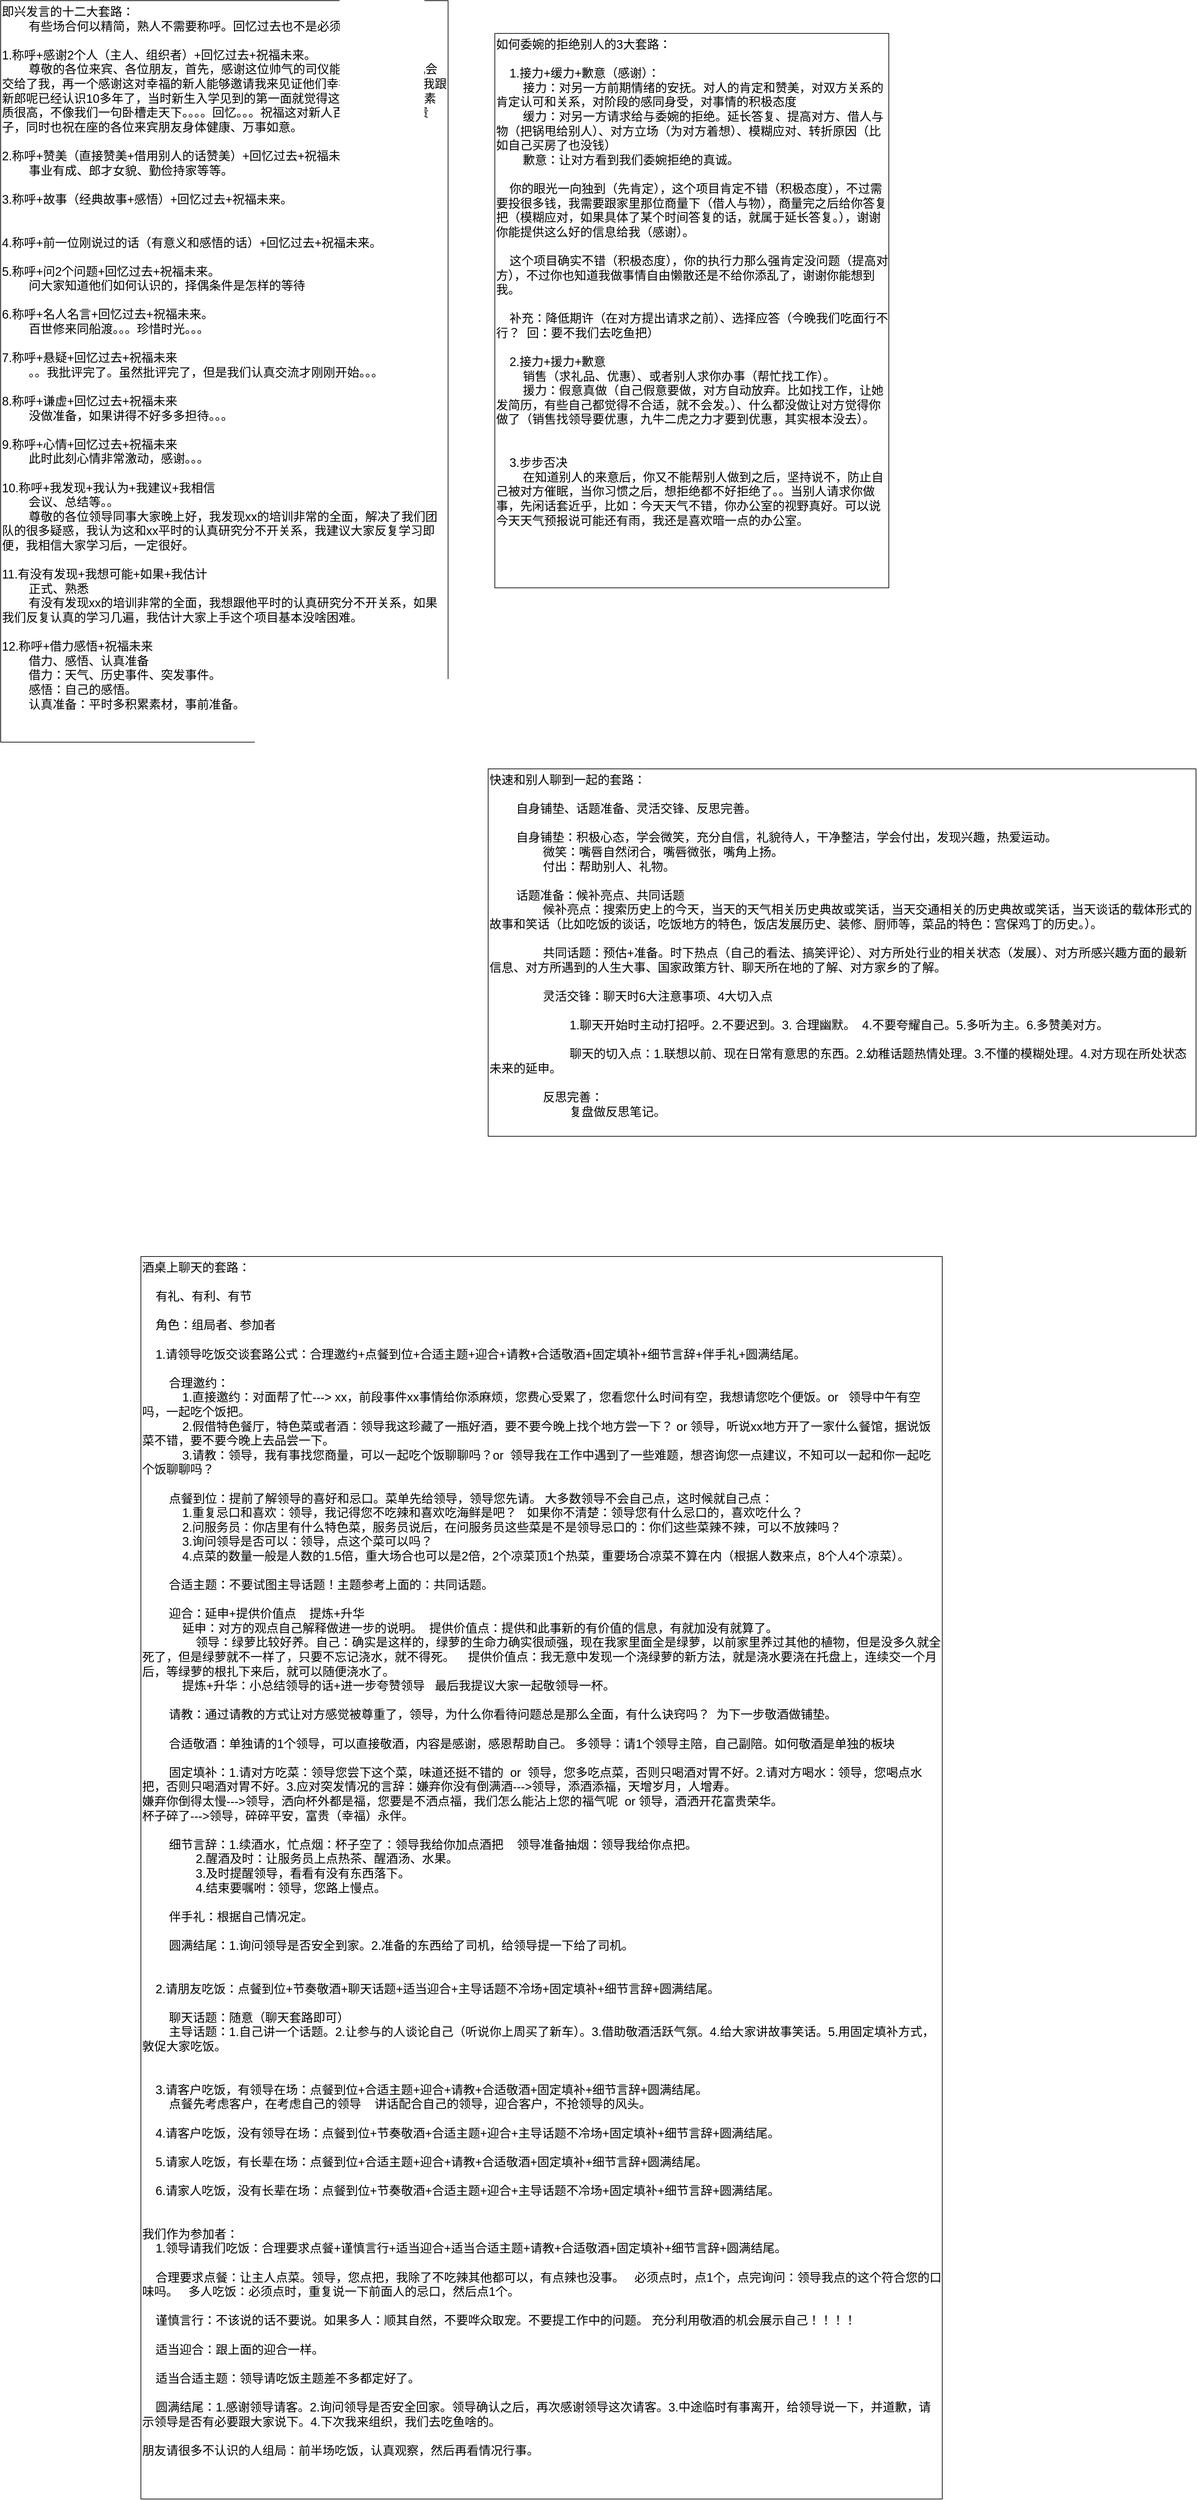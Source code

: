 <mxfile version="22.1.16" type="github">
  <diagram name="第 1 页" id="cnIUandqyFZ5Glk0gNJO">
    <mxGraphModel dx="1231" dy="485" grid="1" gridSize="10" guides="1" tooltips="1" connect="1" arrows="1" fold="1" page="1" pageScale="1" pageWidth="827" pageHeight="1169" math="0" shadow="0">
      <root>
        <mxCell id="0" />
        <mxCell id="1" parent="0" />
        <mxCell id="VJTlfqrWW2QYB_PkbTW--1" value="即兴发言的十二大套路：&lt;br&gt;&lt;span style=&quot;white-space: pre;&quot;&gt;&#x9;&lt;/span&gt;有些场合何以精简，熟人不需要称呼。回忆过去也不是必须的。&lt;br&gt;&lt;br&gt;1.称呼+感谢2个人（主人、组织者）+回忆过去+祝福未来。&lt;br&gt;&lt;span style=&quot;white-space: pre;&quot;&gt;&#x9;&lt;/span&gt;尊敬的各位来宾、各位朋友，首先，感谢这位帅气的司仪能把这么难得的机会交给了我，再一个感谢这对幸福的新人能够邀请我来见证他们幸福甜蜜的时刻，我跟新郎呢已经认识10多年了，当时新生入学见到的第一面就觉得这个人温文尔雅，素质很高，不像我们一句卧槽走天下。。。。回忆。。。祝福这对新人百年好合、早生贵子，同时也祝在座的各位来宾朋友身体健康、万事如意。&lt;br&gt;&lt;br&gt;2.称呼+赞美（直接赞美+借用别人的话赞美）+回忆过去+祝福未来。&lt;br&gt;&lt;span style=&quot;white-space: pre;&quot;&gt;&#x9;&lt;/span&gt;事业有成、郎才女貌、勤俭持家等等。&lt;br&gt;&lt;br&gt;3.称呼+故事（经典故事+感悟）+回忆过去+祝福未来。&lt;br&gt;&lt;span style=&quot;white-space: pre;&quot;&gt;&#x9;&lt;/span&gt;&lt;br&gt;&lt;br&gt;4.称呼+前一位刚说过的话（有意义和感悟的话）+回忆过去+祝福未来。&lt;br&gt;&lt;br&gt;5.称呼+问2个问题+回忆过去+祝福未来。&lt;br&gt;&lt;span style=&quot;white-space: pre;&quot;&gt;&#x9;&lt;/span&gt;问大家知道他们如何认识的，择偶条件是怎样的等待&lt;br&gt;&lt;br&gt;6.称呼+名人名言+回忆过去+祝福未来。&lt;br&gt;&lt;span style=&quot;white-space: pre;&quot;&gt;&#x9;&lt;/span&gt;百世修来同船渡。。。珍惜时光。。。&lt;br&gt;&lt;br&gt;7.称呼+悬疑+回忆过去+祝福未来&lt;br&gt;&lt;span style=&quot;white-space: pre;&quot;&gt;&lt;span style=&quot;white-space: pre;&quot;&gt;&#x9;&lt;/span&gt;。。我批评完了。虽然批评完了，但是我们认真交流才刚刚开始。。。&#x9;&lt;br&gt;&lt;/span&gt;&lt;br&gt;8.称呼+谦虚+回忆过去+祝福未来&lt;br&gt;&lt;span style=&quot;white-space: pre;&quot;&gt;&#x9;&lt;/span&gt;没做准备，如果讲得不好多多担待。。。&lt;br&gt;&lt;br&gt;9.称呼+心情+回忆过去+祝福未来&lt;br&gt;&lt;span style=&quot;white-space: pre;&quot;&gt;&#x9;&lt;/span&gt;此时此刻心情非常激动，感谢。。。&lt;br&gt;&lt;br&gt;10.称呼+我发现+我认为+我建议+我相信&lt;br&gt;&lt;span style=&quot;white-space: pre;&quot;&gt;&#x9;&lt;/span&gt;会议、总结等。。&lt;br&gt;&lt;span style=&quot;white-space: pre;&quot;&gt;&#x9;&lt;/span&gt;尊敬的各位领导同事大家晚上好，我发现xx的培训非常的全面，解决了我们团队的很多疑惑，我认为这和xx平时的认真研究分不开关系，我建议大家反复学习即便，我相信大家学习后，一定很好。&lt;br&gt;&lt;br&gt;11.有没有发现+我想可能+如果+我估计&lt;br&gt;&lt;span style=&quot;white-space: pre;&quot;&gt;&#x9;&lt;/span&gt;正式、熟悉&lt;br&gt;&lt;span style=&quot;white-space: pre;&quot;&gt;&#x9;&lt;/span&gt;有没有发现xx的培训非常的全面，我想跟他平时的认真研究分不开关系，如果我们反复认真的学习几遍，我估计大家上手这个项目基本没啥困难。&lt;br&gt;&lt;br&gt;12.称呼+借力感悟+祝福未来&lt;br&gt;&lt;span style=&quot;white-space: pre;&quot;&gt;&#x9;&lt;/span&gt;借力、感悟、认真准备&lt;br&gt;&lt;span style=&quot;white-space: pre;&quot;&gt;&#x9;&lt;/span&gt;借力：天气、历史事件、突发事件。&lt;br&gt;&lt;span style=&quot;white-space: pre;&quot;&gt;&#x9;&lt;/span&gt;感悟：自己的感悟。&lt;br&gt;&lt;span style=&quot;white-space: pre;&quot;&gt;&#x9;&lt;/span&gt;认真准备：平时多积累素材，事前准备。" style="rounded=0;whiteSpace=wrap;html=1;fontSize=18;align=left;verticalAlign=top;" parent="1" vertex="1">
          <mxGeometry y="290" width="670" height="1110" as="geometry" />
        </mxCell>
        <mxCell id="VJTlfqrWW2QYB_PkbTW--2" value="如何委婉的拒绝别人的3大套路：&lt;br&gt;&lt;br&gt;&lt;span style=&quot;&quot;&gt;&lt;span style=&quot;white-space: pre;&quot;&gt;&amp;nbsp;&amp;nbsp;&amp;nbsp;&amp;nbsp;&lt;/span&gt;&lt;/span&gt;1.接力+缓力+歉意（感谢）：&lt;br&gt;&lt;span style=&quot;&quot;&gt;&lt;span style=&quot;white-space: pre;&quot;&gt;&amp;nbsp;&amp;nbsp;&amp;nbsp;&amp;nbsp;&lt;/span&gt;&lt;/span&gt;&lt;span style=&quot;&quot;&gt;&lt;span style=&quot;white-space: pre;&quot;&gt;&amp;nbsp;&amp;nbsp;&amp;nbsp;&amp;nbsp;&lt;/span&gt;&lt;/span&gt;接力：对另一方前期情绪的安抚。对人的肯定和赞美，对双方关系的肯定认可和关系，对阶段的感同身受，对事情的积极态度&lt;br&gt;&lt;span style=&quot;&quot;&gt;&lt;span style=&quot;white-space: pre;&quot;&gt;&amp;nbsp;&amp;nbsp;&amp;nbsp;&amp;nbsp;&lt;/span&gt;&lt;/span&gt;&lt;span style=&quot;&quot;&gt;&lt;span style=&quot;white-space: pre;&quot;&gt;&amp;nbsp;&amp;nbsp;&amp;nbsp;&amp;nbsp;&lt;/span&gt;&lt;/span&gt;缓力：对另一方请求给与委婉的拒绝。延长答复、提高对方、借人与物（把锅甩给别人）、对方立场（为对方着想）、模糊应对、转折原因（比如自己买房了也没钱）&lt;br&gt;&lt;span style=&quot;&quot;&gt;&lt;span style=&quot;white-space: pre;&quot;&gt;&amp;nbsp;&amp;nbsp;&amp;nbsp;&amp;nbsp;&lt;/span&gt;&lt;/span&gt;&lt;span style=&quot;&quot;&gt;&lt;span style=&quot;white-space: pre;&quot;&gt;&amp;nbsp;&amp;nbsp;&amp;nbsp;&amp;nbsp;&lt;/span&gt;&lt;/span&gt;歉意：让对方看到我们委婉拒绝的真诚。&lt;br&gt;&lt;br&gt;&lt;span style=&quot;&quot;&gt;&lt;span style=&quot;white-space: pre;&quot;&gt;&amp;nbsp;&amp;nbsp;&amp;nbsp;&amp;nbsp;&lt;/span&gt;&lt;/span&gt;你的眼光一向独到（先肯定），这个项目肯定不错（积极态度），不过需要投很多钱，我需要跟家里那位商量下（借人与物），商量完之后给你答复把（模糊应对，如果具体了某个时间答复的话，就属于延长答复。），谢谢你能提供这么好的信息给我（感谢）。&lt;br&gt;&lt;br&gt;&lt;span style=&quot;&quot;&gt;&lt;span style=&quot;white-space: pre;&quot;&gt;&amp;nbsp;&amp;nbsp;&amp;nbsp;&amp;nbsp;&lt;/span&gt;&lt;/span&gt;这个项目确实不错（积极态度），你的执行力那么强肯定没问题（提高对方），不过你也知道我做事情自由懒散还是不给你添乱了，谢谢你能想到我。&lt;br&gt;&lt;span style=&quot;&quot;&gt;&lt;span style=&quot;white-space: pre;&quot;&gt;&amp;nbsp;&amp;nbsp;&amp;nbsp;&amp;nbsp;&lt;/span&gt;&lt;/span&gt;&lt;br&gt;&lt;span style=&quot;&quot;&gt;&lt;span style=&quot;white-space: pre;&quot;&gt;&amp;nbsp;&amp;nbsp;&amp;nbsp;&amp;nbsp;&lt;/span&gt;&lt;/span&gt;补充：降低期许（在对方提出请求之前）、选择应答（今晚我们吃面行不行？&amp;nbsp; 回：要不我们去吃鱼把）&lt;br&gt;&lt;br&gt;&lt;span style=&quot;&quot;&gt;&lt;span style=&quot;white-space: pre;&quot;&gt;&amp;nbsp;&amp;nbsp;&amp;nbsp;&amp;nbsp;&lt;/span&gt;&lt;/span&gt;2.接力+援力+歉意&lt;br&gt;&lt;span style=&quot;white-space: pre;&quot;&gt;&#x9;&lt;/span&gt;销售（求礼品、优惠）、或者别人求你办事（帮忙找工作）。&lt;br&gt;&lt;span style=&quot;white-space: pre;&quot;&gt;&#x9;&lt;/span&gt;援力：假意真做（自己假意要做，对方自动放弃。比如找工作，让她发简历，有些自己都觉得不合适，就不会发。）、什么都没做让对方觉得你做了（销售找领导要优惠，九牛二虎之力才要到优惠，其实根本没去）。&amp;nbsp;&lt;br&gt;&lt;br&gt;&lt;span style=&quot;&quot;&gt;&lt;span style=&quot;white-space: pre;&quot;&gt;&amp;nbsp;&amp;nbsp;&amp;nbsp;&amp;nbsp;&lt;/span&gt;&lt;/span&gt;&lt;br&gt;&lt;span style=&quot;&quot;&gt;&lt;span style=&quot;white-space: pre;&quot;&gt;&amp;nbsp;&amp;nbsp;&amp;nbsp;&amp;nbsp;3&lt;/span&gt;&lt;/span&gt;.步步否决&lt;br&gt;&lt;span style=&quot;white-space: pre;&quot;&gt;&#x9;&lt;/span&gt;在知道别人的来意后，你又不能帮别人做到之后，坚持说不，防止自己被对方催眠，当你习惯之后，想拒绝都不好拒绝了。。当别人请求你做事，先闲话套近乎，比如：今天天气不错，你办公室的视野真好。可以说今天天气预报说可能还有雨，我还是喜欢暗一点的办公室。" style="rounded=0;whiteSpace=wrap;html=1;fontSize=18;align=left;verticalAlign=top;" parent="1" vertex="1">
          <mxGeometry x="740" y="339" width="590" height="830" as="geometry" />
        </mxCell>
        <mxCell id="VJTlfqrWW2QYB_PkbTW--3" value="快速和别人聊到一起的套路：&lt;br&gt;&lt;br&gt;&lt;span style=&quot;white-space: pre;&quot;&gt;&#x9;&lt;/span&gt;自身铺垫、话题准备、灵活交锋、反思完善。&lt;br&gt;&lt;br&gt;&lt;span style=&quot;white-space: pre;&quot;&gt;&#x9;&lt;/span&gt;自身铺垫：积极心态，学会微笑，充分自信，礼貌待人，干净整洁，学会付出，发现兴趣，热爱运动。&lt;br&gt;&lt;span style=&quot;white-space: pre;&quot;&gt;&#x9;&lt;/span&gt;&lt;span style=&quot;white-space: pre;&quot;&gt;&#x9;&lt;/span&gt;微笑：嘴唇自然闭合，嘴唇微张，嘴角上扬。&lt;br&gt;&lt;span style=&quot;white-space: pre;&quot;&gt;&#x9;&lt;/span&gt;&lt;span style=&quot;white-space: pre;&quot;&gt;&#x9;&lt;/span&gt;付出：帮助别人、礼物。&lt;br&gt;&lt;span style=&quot;white-space: pre;&quot;&gt;&#x9;&lt;/span&gt;&lt;br&gt;&lt;span style=&quot;white-space: pre;&quot;&gt;&#x9;&lt;/span&gt;话题准备：候补亮点、共同话题&lt;br&gt;&lt;span style=&quot;white-space: pre;&quot;&gt;&#x9;&lt;/span&gt;&lt;span style=&quot;white-space: pre;&quot;&gt;&#x9;&lt;/span&gt;候补亮点：搜索历史上的今天，当天的天气相关历史典故或笑话，当天交通相关的历史典故或笑话，当天谈话的载体形式的故事和笑话（比如吃饭的谈话，吃饭地方的特色，饭店发展历史、装修、厨师等，菜品的特色：宫保鸡丁的历史。）。&lt;br&gt;&lt;span style=&quot;white-space: pre;&quot;&gt;&#x9;&lt;/span&gt;&lt;span style=&quot;white-space: pre;&quot;&gt;&#x9;&lt;/span&gt;&lt;br&gt;&lt;span style=&quot;white-space: pre;&quot;&gt;&#x9;&lt;/span&gt;&lt;span style=&quot;white-space: pre;&quot;&gt;&#x9;&lt;/span&gt;共同话题：预估+准备。时下热点（自己的看法、搞笑评论）、对方所处行业的相关状态（发展）、对方所感兴趣方面的最新信息、对方所遇到的人生大事、国家政策方针、聊天所在地的了解、对方家乡的了解。&lt;br&gt;&lt;br&gt;&lt;span style=&quot;white-space: pre;&quot;&gt;&#x9;&lt;/span&gt;&lt;span style=&quot;white-space: pre;&quot;&gt;&#x9;&lt;/span&gt;灵活交锋：聊天时6大注意事项、4大切入点&lt;br&gt;&lt;br&gt;&lt;span style=&quot;white-space: pre;&quot;&gt;&#x9;&lt;/span&gt;&lt;span style=&quot;white-space: pre;&quot;&gt;&#x9;&lt;/span&gt;&lt;span style=&quot;white-space: pre;&quot;&gt;&#x9;&lt;/span&gt;1.聊天开始时主动打招呼。2.不要迟到。3. 合理幽默。&amp;nbsp; 4.不要夸耀自己。5.多听为主。6.多赞美对方。&lt;br&gt;&lt;span style=&quot;white-space: pre;&quot;&gt;&#x9;&lt;/span&gt;&lt;span style=&quot;white-space: pre;&quot;&gt;&#x9;&lt;/span&gt;&lt;span style=&quot;white-space: pre;&quot;&gt;&#x9;&lt;/span&gt;&lt;br&gt;&lt;span style=&quot;white-space: pre;&quot;&gt;&#x9;&lt;/span&gt;&lt;span style=&quot;white-space: pre;&quot;&gt;&#x9;&lt;/span&gt;&lt;span style=&quot;white-space: pre;&quot;&gt;&#x9;&lt;/span&gt;聊天的切入点：1.联想以前、现在日常有意思的东西。2.幼稚话题热情处理。3.不懂的模糊处理。4.对方现在所处状态未来的延申。&lt;br&gt;&lt;br&gt;&lt;span style=&quot;white-space: pre;&quot;&gt;&#x9;&lt;/span&gt;&lt;span style=&quot;white-space: pre;&quot;&gt;&#x9;&lt;/span&gt;反思完善：&lt;br&gt;&lt;span style=&quot;white-space: pre;&quot;&gt;&#x9;&lt;/span&gt;&lt;span style=&quot;white-space: pre;&quot;&gt;&#x9;&lt;/span&gt;&lt;span style=&quot;white-space: pre;&quot;&gt;&#x9;&lt;/span&gt;复盘做反思笔记。" style="rounded=0;whiteSpace=wrap;html=1;fontSize=18;verticalAlign=top;align=left;" parent="1" vertex="1">
          <mxGeometry x="730" y="1440" width="1060" height="550" as="geometry" />
        </mxCell>
        <mxCell id="KGdDSe4qW5pxQLbg8G-k-1" value="酒桌上聊天的套路：&lt;br&gt;&lt;br&gt;&lt;span style=&quot;&quot;&gt;&lt;span style=&quot;&quot;&gt;&amp;nbsp;&amp;nbsp;&amp;nbsp;&amp;nbsp;&lt;/span&gt;&lt;/span&gt;有礼、有利、有节&lt;br&gt;&lt;br&gt;&lt;span style=&quot;&quot;&gt;&lt;span style=&quot;&quot;&gt;&amp;nbsp;&amp;nbsp;&amp;nbsp;&amp;nbsp;&lt;/span&gt;&lt;/span&gt;角色：组局者、参加者&lt;br&gt;&lt;br&gt;&lt;span style=&quot;&quot;&gt;&lt;span style=&quot;&quot;&gt;&amp;nbsp;&amp;nbsp;&amp;nbsp;&amp;nbsp;&lt;/span&gt;&lt;/span&gt;1.请领导吃饭交谈套路公式：合理邀约+点餐到位+合适主题+迎合+请教+合适敬酒+固定填补+细节言辞+伴手礼+圆满结尾。&lt;br&gt;&lt;br&gt;&lt;span style=&quot;&quot;&gt;&lt;span style=&quot;&quot;&gt;&amp;nbsp;&amp;nbsp;&amp;nbsp;&amp;nbsp;&lt;/span&gt;&lt;/span&gt;&lt;span style=&quot;&quot;&gt;&lt;span style=&quot;&quot;&gt;&amp;nbsp;&amp;nbsp;&amp;nbsp;&amp;nbsp;&lt;/span&gt;&lt;/span&gt;合理邀约：&lt;br&gt;&lt;span style=&quot;&quot;&gt;&lt;span style=&quot;&quot;&gt;&amp;nbsp;&amp;nbsp;&amp;nbsp;&amp;nbsp;&lt;/span&gt;&lt;/span&gt;&lt;span style=&quot;&quot;&gt;&lt;span style=&quot;&quot;&gt;&amp;nbsp;&amp;nbsp;&amp;nbsp;&amp;nbsp;&lt;/span&gt;&lt;/span&gt;&lt;span style=&quot;&quot;&gt;&lt;span style=&quot;&quot;&gt;&amp;nbsp;&amp;nbsp;&amp;nbsp;&amp;nbsp;&lt;/span&gt;&lt;/span&gt;1.直接邀约：对面帮了忙---&amp;gt; xx，前段事件xx事情给你添麻烦，您费心受累了，您看您什么时间有空，我想请您吃个便饭。or&amp;nbsp; &amp;nbsp;领导中午有空吗，一起吃个饭把。&lt;br&gt;&lt;span style=&quot;&quot;&gt;&lt;span style=&quot;&quot;&gt;&amp;nbsp;&amp;nbsp;&amp;nbsp;&amp;nbsp;&lt;/span&gt;&lt;/span&gt;&lt;span style=&quot;&quot;&gt;&lt;span style=&quot;&quot;&gt;&amp;nbsp;&amp;nbsp;&amp;nbsp;&amp;nbsp;&lt;/span&gt;&lt;/span&gt;&lt;span style=&quot;&quot;&gt;&lt;span style=&quot;&quot;&gt;&amp;nbsp;&amp;nbsp;&amp;nbsp;&amp;nbsp;&lt;/span&gt;&lt;/span&gt;2.假借特色餐厅，特色菜或者酒：领导我这珍藏了一瓶好酒，要不要今晚上找个地方尝一下？ or 领导，听说xx地方开了一家什么餐馆，据说饭菜不错，要不要今晚上去品尝一下。&lt;br&gt;&lt;span style=&quot;&quot;&gt;&lt;span style=&quot;&quot;&gt;&amp;nbsp;&amp;nbsp;&amp;nbsp;&amp;nbsp;&lt;/span&gt;&lt;/span&gt;&lt;span style=&quot;&quot;&gt;&lt;span style=&quot;&quot;&gt;&amp;nbsp;&amp;nbsp;&amp;nbsp;&amp;nbsp;&lt;/span&gt;&lt;/span&gt;&lt;span style=&quot;&quot;&gt;&lt;span style=&quot;&quot;&gt;&amp;nbsp;&amp;nbsp;&amp;nbsp;&amp;nbsp;&lt;/span&gt;&lt;/span&gt;3.请教：领导，我有事找您商量，可以一起吃个饭聊聊吗？or&amp;nbsp; 领导我在工作中遇到了一些难题，想咨询您一点建议，不知可以一起和你一起吃个饭聊聊吗？&lt;br&gt;&lt;br&gt;&lt;span style=&quot;&quot;&gt;&lt;span style=&quot;&quot;&gt;&amp;nbsp;&amp;nbsp;&amp;nbsp;&amp;nbsp;&lt;/span&gt;&lt;/span&gt;&lt;span style=&quot;&quot;&gt;&lt;span style=&quot;&quot;&gt;&amp;nbsp;&amp;nbsp;&amp;nbsp;&amp;nbsp;&lt;/span&gt;&lt;/span&gt;点餐到位：提前了解领导的喜好和忌口。菜单先给领导，领导您先请。 大多数领导不会自己点，这时候就自己点：&lt;br&gt;&lt;span style=&quot;&quot;&gt;&lt;span style=&quot;&quot;&gt;&amp;nbsp;&amp;nbsp;&amp;nbsp;&amp;nbsp;&lt;/span&gt;&lt;/span&gt;&lt;span style=&quot;&quot;&gt;&lt;span style=&quot;&quot;&gt;&amp;nbsp;&amp;nbsp;&amp;nbsp;&amp;nbsp;&lt;/span&gt;&lt;/span&gt;&lt;span style=&quot;&quot;&gt;&lt;span style=&quot;&quot;&gt;&amp;nbsp;&amp;nbsp;&amp;nbsp;&amp;nbsp;&lt;/span&gt;&lt;/span&gt;1.重复忌口和喜欢：领导，我记得您不吃辣和喜欢吃海鲜是吧？&amp;nbsp; &amp;nbsp;如果你不清楚：领导您有什么忌口的，喜欢吃什么？&lt;br&gt;&lt;span style=&quot;&quot;&gt;&lt;span style=&quot;&quot;&gt;&amp;nbsp;&amp;nbsp;&amp;nbsp;&amp;nbsp;&lt;/span&gt;&lt;/span&gt;&lt;span style=&quot;&quot;&gt;&lt;span style=&quot;&quot;&gt;&amp;nbsp;&amp;nbsp;&amp;nbsp;&amp;nbsp;&lt;/span&gt;&lt;/span&gt;&lt;span style=&quot;&quot;&gt;&lt;span style=&quot;&quot;&gt;&amp;nbsp;&amp;nbsp;&amp;nbsp;&amp;nbsp;&lt;/span&gt;&lt;/span&gt;2.问服务员：你店里有什么特色菜，服务员说后，在问服务员这些菜是不是领导忌口的：你们这些菜辣不辣，可以不放辣吗？&lt;br&gt;&lt;span style=&quot;&quot;&gt;&lt;span style=&quot;&quot;&gt;&amp;nbsp;&amp;nbsp;&amp;nbsp;&amp;nbsp;&lt;/span&gt;&lt;/span&gt;&lt;span style=&quot;&quot;&gt;&lt;span style=&quot;&quot;&gt;&amp;nbsp;&amp;nbsp;&amp;nbsp;&amp;nbsp;&lt;/span&gt;&lt;/span&gt;&lt;span style=&quot;&quot;&gt;&lt;span style=&quot;&quot;&gt;&amp;nbsp;&amp;nbsp;&amp;nbsp;&amp;nbsp;&lt;/span&gt;&lt;/span&gt;3.询问领导是否可以：领导，点这个菜可以吗？&lt;br&gt;&lt;span style=&quot;&quot;&gt;&lt;span style=&quot;&quot;&gt;&amp;nbsp;&amp;nbsp;&amp;nbsp;&amp;nbsp;&lt;/span&gt;&lt;/span&gt;&lt;span style=&quot;&quot;&gt;&lt;span style=&quot;&quot;&gt;&amp;nbsp;&amp;nbsp;&amp;nbsp;&amp;nbsp;&lt;/span&gt;&lt;/span&gt;&lt;span style=&quot;&quot;&gt;&lt;span style=&quot;&quot;&gt;&amp;nbsp;&amp;nbsp;&amp;nbsp;&amp;nbsp;&lt;/span&gt;&lt;/span&gt;4.点菜的数量一般是人数的1.5倍，重大场合也可以是2倍，2个凉菜顶1个热菜，重要场合凉菜不算在内（根据人数来点，8个人4个凉菜）。&lt;br&gt;&lt;span style=&quot;&quot;&gt;&lt;span style=&quot;&quot;&gt;&amp;nbsp;&amp;nbsp;&amp;nbsp;&amp;nbsp;&lt;/span&gt;&lt;/span&gt;&lt;span style=&quot;&quot;&gt;&lt;span style=&quot;&quot;&gt;&amp;nbsp;&amp;nbsp;&amp;nbsp;&amp;nbsp;&lt;/span&gt;&lt;/span&gt;&lt;span style=&quot;&quot;&gt;&lt;span style=&quot;&quot;&gt;&amp;nbsp;&amp;nbsp;&amp;nbsp;&amp;nbsp;&lt;/span&gt;&lt;/span&gt;&lt;br&gt;&lt;span style=&quot;&quot;&gt;&lt;span style=&quot;&quot;&gt;&amp;nbsp;&amp;nbsp;&amp;nbsp;&amp;nbsp;&lt;/span&gt;&lt;/span&gt;&lt;span style=&quot;&quot;&gt;&lt;span style=&quot;&quot;&gt;&amp;nbsp;&amp;nbsp;&amp;nbsp;&amp;nbsp;&lt;/span&gt;&lt;/span&gt;合适主题：不要试图主导话题！主题参考上面的：共同话题。&lt;br&gt;&lt;br&gt;&lt;span style=&quot;&quot;&gt;&lt;span style=&quot;&quot;&gt;&amp;nbsp;&amp;nbsp;&amp;nbsp;&amp;nbsp;&lt;/span&gt;&lt;/span&gt;&lt;span style=&quot;&quot;&gt;&lt;span style=&quot;&quot;&gt;&amp;nbsp;&amp;nbsp;&amp;nbsp;&amp;nbsp;&lt;/span&gt;&lt;/span&gt;迎合：延申+提供价值点&amp;nbsp; &amp;nbsp; 提炼+升华&lt;br&gt;&lt;span style=&quot;&quot;&gt;&lt;span style=&quot;&quot;&gt;&amp;nbsp;&amp;nbsp;&amp;nbsp;&amp;nbsp;&lt;/span&gt;&lt;/span&gt;&lt;span style=&quot;&quot;&gt;&lt;span style=&quot;&quot;&gt;&amp;nbsp;&amp;nbsp;&amp;nbsp;&amp;nbsp;&lt;/span&gt;&lt;/span&gt;&lt;span style=&quot;&quot;&gt;&lt;span style=&quot;&quot;&gt;&amp;nbsp;&amp;nbsp;&amp;nbsp;&amp;nbsp;&lt;/span&gt;&lt;/span&gt;延申：对方的观点自己解释做进一步的说明。&amp;nbsp; 提供价值点：提供和此事新的有价值的信息，有就加没有就算了。&lt;br&gt;&lt;span style=&quot;&quot;&gt;&lt;span style=&quot;&quot;&gt;&amp;nbsp;&amp;nbsp;&amp;nbsp;&amp;nbsp;&lt;/span&gt;&lt;/span&gt;&lt;span style=&quot;&quot;&gt;&lt;span style=&quot;&quot;&gt;&amp;nbsp;&amp;nbsp;&amp;nbsp;&amp;nbsp;&lt;/span&gt;&lt;/span&gt;&lt;span style=&quot;&quot;&gt;&lt;span style=&quot;&quot;&gt;&amp;nbsp;&amp;nbsp;&amp;nbsp;&amp;nbsp;&lt;/span&gt;&lt;/span&gt;&lt;span style=&quot;&quot;&gt;&lt;span style=&quot;&quot;&gt;&amp;nbsp;&amp;nbsp;&amp;nbsp;&amp;nbsp;&lt;/span&gt;&lt;/span&gt;领导：绿萝比较好养。自己：确实是这样的，绿萝的生命力确实很顽强，现在我家里面全是绿萝，以前家里养过其他的植物，但是没多久就全死了，但是绿萝就不一样了，只要不忘记浇水，就不得死。&amp;nbsp; &amp;nbsp; 提供价值点：我无意中发现一个浇绿萝的新方法，就是浇水要浇在托盘上，连续交一个月后，等绿萝的根扎下来后，就可以随便浇水了。&lt;br&gt;&lt;span style=&quot;&quot;&gt;&lt;span style=&quot;&quot;&gt;&amp;nbsp;&amp;nbsp;&amp;nbsp;&amp;nbsp;&lt;/span&gt;&lt;/span&gt;&lt;span style=&quot;&quot;&gt;&lt;span style=&quot;&quot;&gt;&amp;nbsp;&amp;nbsp;&amp;nbsp;&amp;nbsp;&lt;/span&gt;&lt;/span&gt;&lt;span style=&quot;&quot;&gt;&lt;span style=&quot;&quot;&gt;&amp;nbsp;&amp;nbsp;&amp;nbsp;&amp;nbsp;&lt;/span&gt;&lt;/span&gt;提炼+升华：小总结领导的话+进一步夸赞领导&amp;nbsp; &amp;nbsp;最后我提议大家一起敬领导一杯。&lt;br&gt;&lt;br&gt;&lt;span style=&quot;&quot;&gt;&lt;span style=&quot;&quot;&gt;&amp;nbsp;&amp;nbsp;&amp;nbsp;&amp;nbsp;&lt;/span&gt;&lt;/span&gt;&lt;span style=&quot;&quot;&gt;&lt;span style=&quot;&quot;&gt;&amp;nbsp;&amp;nbsp;&amp;nbsp;&amp;nbsp;&lt;/span&gt;&lt;/span&gt;请教：通过请教的方式让对方感觉被尊重了，领导，为什么你看待问题总是那么全面，有什么诀窍吗？&amp;nbsp; 为下一步敬酒做铺垫。&lt;br&gt;&lt;br&gt;&lt;span style=&quot;&quot;&gt;&lt;span style=&quot;&quot;&gt;&amp;nbsp;&amp;nbsp;&amp;nbsp;&amp;nbsp;&lt;/span&gt;&lt;/span&gt;&lt;span style=&quot;&quot;&gt;&lt;span style=&quot;&quot;&gt;&amp;nbsp;&amp;nbsp;&amp;nbsp;&amp;nbsp;&lt;/span&gt;&lt;/span&gt;合适敬酒：单独请的1个领导，可以直接敬酒，内容是感谢，感恩帮助自己。 多领导：请1个领导主陪，自己副陪。如何敬酒是单独的板块&lt;br&gt;&lt;br&gt;&lt;span style=&quot;&quot;&gt;&lt;span style=&quot;&quot;&gt;&amp;nbsp;&amp;nbsp;&amp;nbsp;&amp;nbsp;&lt;/span&gt;&lt;/span&gt;&lt;span style=&quot;&quot;&gt;&lt;span style=&quot;&quot;&gt;&amp;nbsp;&amp;nbsp;&amp;nbsp;&amp;nbsp;&lt;/span&gt;&lt;/span&gt;固定填补：1.请对方吃菜：领导您尝下这个菜，味道还挺不错的&amp;nbsp; or&amp;nbsp; 领导，您多吃点菜，否则只喝酒对胃不好。2.请对方喝水：领导，您喝点水把，否则只喝酒对胃不好。3.应对突发情况的言辞：嫌弃你没有倒满酒---&amp;gt;领导，添酒添福，天增岁月，人增寿。&lt;br&gt;嫌弃你倒得太慢---&amp;gt;领导，洒向杯外都是福，您要是不洒点福，我们怎么能沾上您的福气呢&amp;nbsp; or 领导，酒洒开花富贵荣华。&amp;nbsp;&amp;nbsp;&lt;br&gt;杯子碎了---&amp;gt;领导，碎碎平安，富贵（幸福）永伴。&lt;br&gt;&lt;br&gt;&lt;span style=&quot;&quot;&gt;&lt;span style=&quot;&quot;&gt;&amp;nbsp;&amp;nbsp;&amp;nbsp;&amp;nbsp;&lt;/span&gt;&lt;/span&gt;&lt;span style=&quot;&quot;&gt;&lt;span style=&quot;&quot;&gt;&amp;nbsp;&amp;nbsp;&amp;nbsp;&amp;nbsp;&lt;/span&gt;&lt;/span&gt;细节言辞：1.续酒水，忙点烟：杯子空了：领导我给你加点酒把&amp;nbsp; &amp;nbsp; 领导准备抽烟：领导我给你点把。&lt;br&gt;&lt;span style=&quot;&quot;&gt;&lt;span style=&quot;&quot;&gt;&amp;nbsp;&amp;nbsp;&amp;nbsp;&amp;nbsp;&lt;/span&gt;&lt;/span&gt;&lt;span style=&quot;&quot;&gt;&lt;span style=&quot;&quot;&gt;&amp;nbsp;&amp;nbsp;&amp;nbsp;&amp;nbsp;&lt;/span&gt;&lt;/span&gt;&lt;span style=&quot;&quot;&gt;&lt;span style=&quot;&quot;&gt;&amp;nbsp;&amp;nbsp;&amp;nbsp;&amp;nbsp;&lt;/span&gt;&lt;/span&gt;&lt;span style=&quot;&quot;&gt;&lt;span style=&quot;&quot;&gt;&amp;nbsp;&amp;nbsp;&amp;nbsp;&amp;nbsp;&lt;/span&gt;&lt;/span&gt;2.醒酒及时：让服务员上点热茶、醒酒汤、水果。&lt;br&gt;&lt;span style=&quot;&quot;&gt;&lt;span style=&quot;&quot;&gt;&amp;nbsp;&amp;nbsp;&amp;nbsp;&amp;nbsp;&lt;/span&gt;&lt;/span&gt;&lt;span style=&quot;&quot;&gt;&lt;span style=&quot;&quot;&gt;&amp;nbsp;&amp;nbsp;&amp;nbsp;&amp;nbsp;&lt;/span&gt;&lt;/span&gt;&lt;span style=&quot;&quot;&gt;&lt;span style=&quot;&quot;&gt;&amp;nbsp;&amp;nbsp;&amp;nbsp;&amp;nbsp;&lt;/span&gt;&lt;/span&gt;&lt;span style=&quot;&quot;&gt;&lt;span style=&quot;&quot;&gt;&amp;nbsp;&amp;nbsp;&amp;nbsp;&amp;nbsp;&lt;/span&gt;&lt;/span&gt;3.及时提醒领导，看看有没有东西落下。&lt;br&gt;&lt;span style=&quot;&quot;&gt;&lt;span style=&quot;&quot;&gt;&amp;nbsp;&amp;nbsp;&amp;nbsp;&amp;nbsp;&lt;/span&gt;&lt;/span&gt;&lt;span style=&quot;&quot;&gt;&lt;span style=&quot;&quot;&gt;&amp;nbsp;&amp;nbsp;&amp;nbsp;&amp;nbsp;&lt;/span&gt;&lt;/span&gt;&lt;span style=&quot;&quot;&gt;&lt;span style=&quot;&quot;&gt;&amp;nbsp;&amp;nbsp;&amp;nbsp;&amp;nbsp;&lt;/span&gt;&lt;/span&gt;&lt;span style=&quot;&quot;&gt;&lt;span style=&quot;&quot;&gt;&amp;nbsp;&amp;nbsp;&amp;nbsp;&amp;nbsp;&lt;/span&gt;&lt;/span&gt;4.结束要嘱咐：领导，您路上慢点。&lt;br&gt;&lt;br&gt;&lt;span style=&quot;&quot;&gt;&lt;span style=&quot;&quot;&gt;&amp;nbsp;&amp;nbsp;&amp;nbsp;&amp;nbsp;&lt;/span&gt;&lt;/span&gt;&lt;span style=&quot;&quot;&gt;&lt;span style=&quot;&quot;&gt;&amp;nbsp;&amp;nbsp;&amp;nbsp;&amp;nbsp;&lt;/span&gt;&lt;/span&gt;伴手礼：根据自己情况定。&lt;br&gt;&lt;br&gt;&lt;span style=&quot;&quot;&gt;&lt;span style=&quot;&quot;&gt;&amp;nbsp;&amp;nbsp;&amp;nbsp;&amp;nbsp;&lt;/span&gt;&lt;/span&gt;&lt;span style=&quot;&quot;&gt;&lt;span style=&quot;&quot;&gt;&amp;nbsp;&amp;nbsp;&amp;nbsp;&amp;nbsp;&lt;/span&gt;&lt;/span&gt;圆满结尾：1.询问领导是否安全到家。2.准备的东西给了司机，给领导提一下给了司机。&lt;br&gt;&lt;br&gt;&lt;span style=&quot;&quot;&gt;&lt;span style=&quot;&quot;&gt;&amp;nbsp;&amp;nbsp;&amp;nbsp;&amp;nbsp;&lt;/span&gt;&lt;/span&gt;&lt;br&gt;&lt;span style=&quot;&quot;&gt;&lt;span style=&quot;&quot;&gt;&amp;nbsp;&amp;nbsp;&amp;nbsp;&amp;nbsp;&lt;/span&gt;&lt;/span&gt;2.请朋友吃饭：点餐到位+节奏敬酒+聊天话题+适当迎合+主导话题不冷场+固定填补+细节言辞+圆满结尾。&lt;br&gt;&lt;br&gt;&lt;span style=&quot;&quot;&gt;&lt;span style=&quot;&quot;&gt;&amp;nbsp;&amp;nbsp;&amp;nbsp;&amp;nbsp;&lt;/span&gt;&lt;/span&gt;&lt;span style=&quot;&quot;&gt;&lt;span style=&quot;&quot;&gt;&amp;nbsp;&amp;nbsp;&amp;nbsp;&amp;nbsp;&lt;/span&gt;&lt;/span&gt;聊天话题：随意（聊天套路即可）&lt;br&gt;&lt;span style=&quot;&quot;&gt;&lt;span style=&quot;&quot;&gt;&amp;nbsp;&amp;nbsp;&amp;nbsp;&amp;nbsp;&lt;/span&gt;&lt;/span&gt;&lt;span style=&quot;&quot;&gt;&lt;span style=&quot;&quot;&gt;&amp;nbsp;&amp;nbsp;&amp;nbsp;&amp;nbsp;&lt;/span&gt;&lt;/span&gt;主导话题：1.自己讲一个话题。2.让参与的人谈论自己（听说你上周买了新车）。3.借助敬酒活跃气氛。4.给大家讲故事笑话。5.用固定填补方式，敦促大家吃饭。&lt;br&gt;&lt;br&gt;&lt;br&gt;&lt;span style=&quot;&quot;&gt;&lt;span style=&quot;&quot;&gt;&amp;nbsp;&amp;nbsp;&amp;nbsp;&amp;nbsp;&lt;/span&gt;&lt;/span&gt;3.请客户吃饭，有领导在场：点餐到位+合适主题+迎合+请教+合适敬酒+固定填补+细节言辞+圆满结尾。&lt;br&gt;&lt;span style=&quot;&quot;&gt;&lt;span style=&quot;&quot;&gt;&amp;nbsp;&amp;nbsp;&amp;nbsp;&amp;nbsp;&lt;/span&gt;&lt;/span&gt;&lt;span style=&quot;&quot;&gt;&lt;span style=&quot;&quot;&gt;&amp;nbsp;&amp;nbsp;&amp;nbsp;&amp;nbsp;&lt;/span&gt;&lt;/span&gt;点餐先考虑客户，在考虑自己的领导&amp;nbsp; &amp;nbsp; 讲话配合自己的领导，迎合客户，不抢领导的风头。&lt;br&gt;&lt;br&gt;&amp;nbsp; &amp;nbsp; 4.请客户吃饭，没有领导在场：点餐到位+节奏敬酒+合适主题+迎合+主导话题不冷场+固定填补+细节言辞+圆满结尾。&lt;br&gt;&lt;br&gt;&amp;nbsp; &amp;nbsp; 5.请家人吃饭，有长辈在场：点餐到位+合适主题+迎合+请教+合适敬酒+固定填补+细节言辞+圆满结尾。&lt;br&gt;&lt;br&gt;&amp;nbsp; &amp;nbsp; 6.请家人吃饭，没有长辈在场：点餐到位+节奏敬酒+合适主题+迎合+主导话题不冷场+固定填补+细节言辞+圆满结尾。&lt;br&gt;&lt;br&gt;&lt;br&gt;我们作为参加者：&lt;br&gt;&lt;span style=&quot;&quot;&gt;&lt;span style=&quot;&quot;&gt;&amp;nbsp;&amp;nbsp;&amp;nbsp;&amp;nbsp;&lt;/span&gt;&lt;/span&gt;1.领导请我们吃饭：合理要求点餐+谨慎言行+适当迎合+适当合适主题+请教+合适敬酒+固定填补+细节言辞+圆满结尾。&lt;br&gt;&lt;br&gt;&lt;span style=&quot;&quot;&gt;&lt;span style=&quot;white-space: pre;&quot;&gt;&amp;nbsp;&amp;nbsp;&amp;nbsp;&amp;nbsp;&lt;/span&gt;&lt;/span&gt;合理要求点餐：让主人点菜。领导，您点把，我除了不吃辣其他都可以，有点辣也没事。&amp;nbsp; &amp;nbsp;必须点时，点1个，点完询问：领导我点的这个符合您的口味吗。&amp;nbsp; &amp;nbsp;多人吃饭：必须点时，重复说一下前面人的忌口，然后点1个。&lt;br&gt;&lt;br&gt;&lt;span style=&quot;&quot;&gt;&lt;span style=&quot;white-space: pre;&quot;&gt;&amp;nbsp;&amp;nbsp;&amp;nbsp;&amp;nbsp;&lt;/span&gt;&lt;/span&gt;谨慎言行：不该说的话不要说。如果多人：顺其自然，不要哗众取宠。不要提工作中的问题。 充分利用敬酒的机会展示自己！！！！&lt;br&gt;&lt;br&gt;&lt;span style=&quot;&quot;&gt;&lt;span style=&quot;white-space: pre;&quot;&gt;&amp;nbsp;&amp;nbsp;&amp;nbsp;&amp;nbsp;&lt;/span&gt;&lt;/span&gt;适当迎合：跟上面的迎合一样。&lt;br&gt;&lt;br&gt;&lt;span style=&quot;&quot;&gt;&lt;span style=&quot;white-space: pre;&quot;&gt;&amp;nbsp;&amp;nbsp;&amp;nbsp;&amp;nbsp;&lt;/span&gt;&lt;/span&gt;适当合适主题：领导请吃饭主题差不多都定好了。&lt;br&gt;&lt;br&gt;&lt;span style=&quot;&quot;&gt;&lt;span style=&quot;white-space: pre;&quot;&gt;&amp;nbsp;&amp;nbsp;&amp;nbsp;&amp;nbsp;&lt;/span&gt;&lt;/span&gt;圆满结尾：1.感谢领导请客。2.询问领导是否安全回家。领导确认之后，再次感谢领导这次请客。3.中途临时有事离开，给领导说一下，并道歉，请示领导是否有必要跟大家说下。4.下次我来组织，我们去吃鱼啥的。&lt;br&gt;&lt;br&gt;朋友请很多不认识的人组局：前半场吃饭，认真观察，然后再看情况行事。&lt;br&gt;" style="rounded=0;whiteSpace=wrap;html=1;fontSize=18;verticalAlign=top;align=left;" vertex="1" parent="1">
          <mxGeometry x="210" y="2170" width="1200" height="1860" as="geometry" />
        </mxCell>
      </root>
    </mxGraphModel>
  </diagram>
</mxfile>
